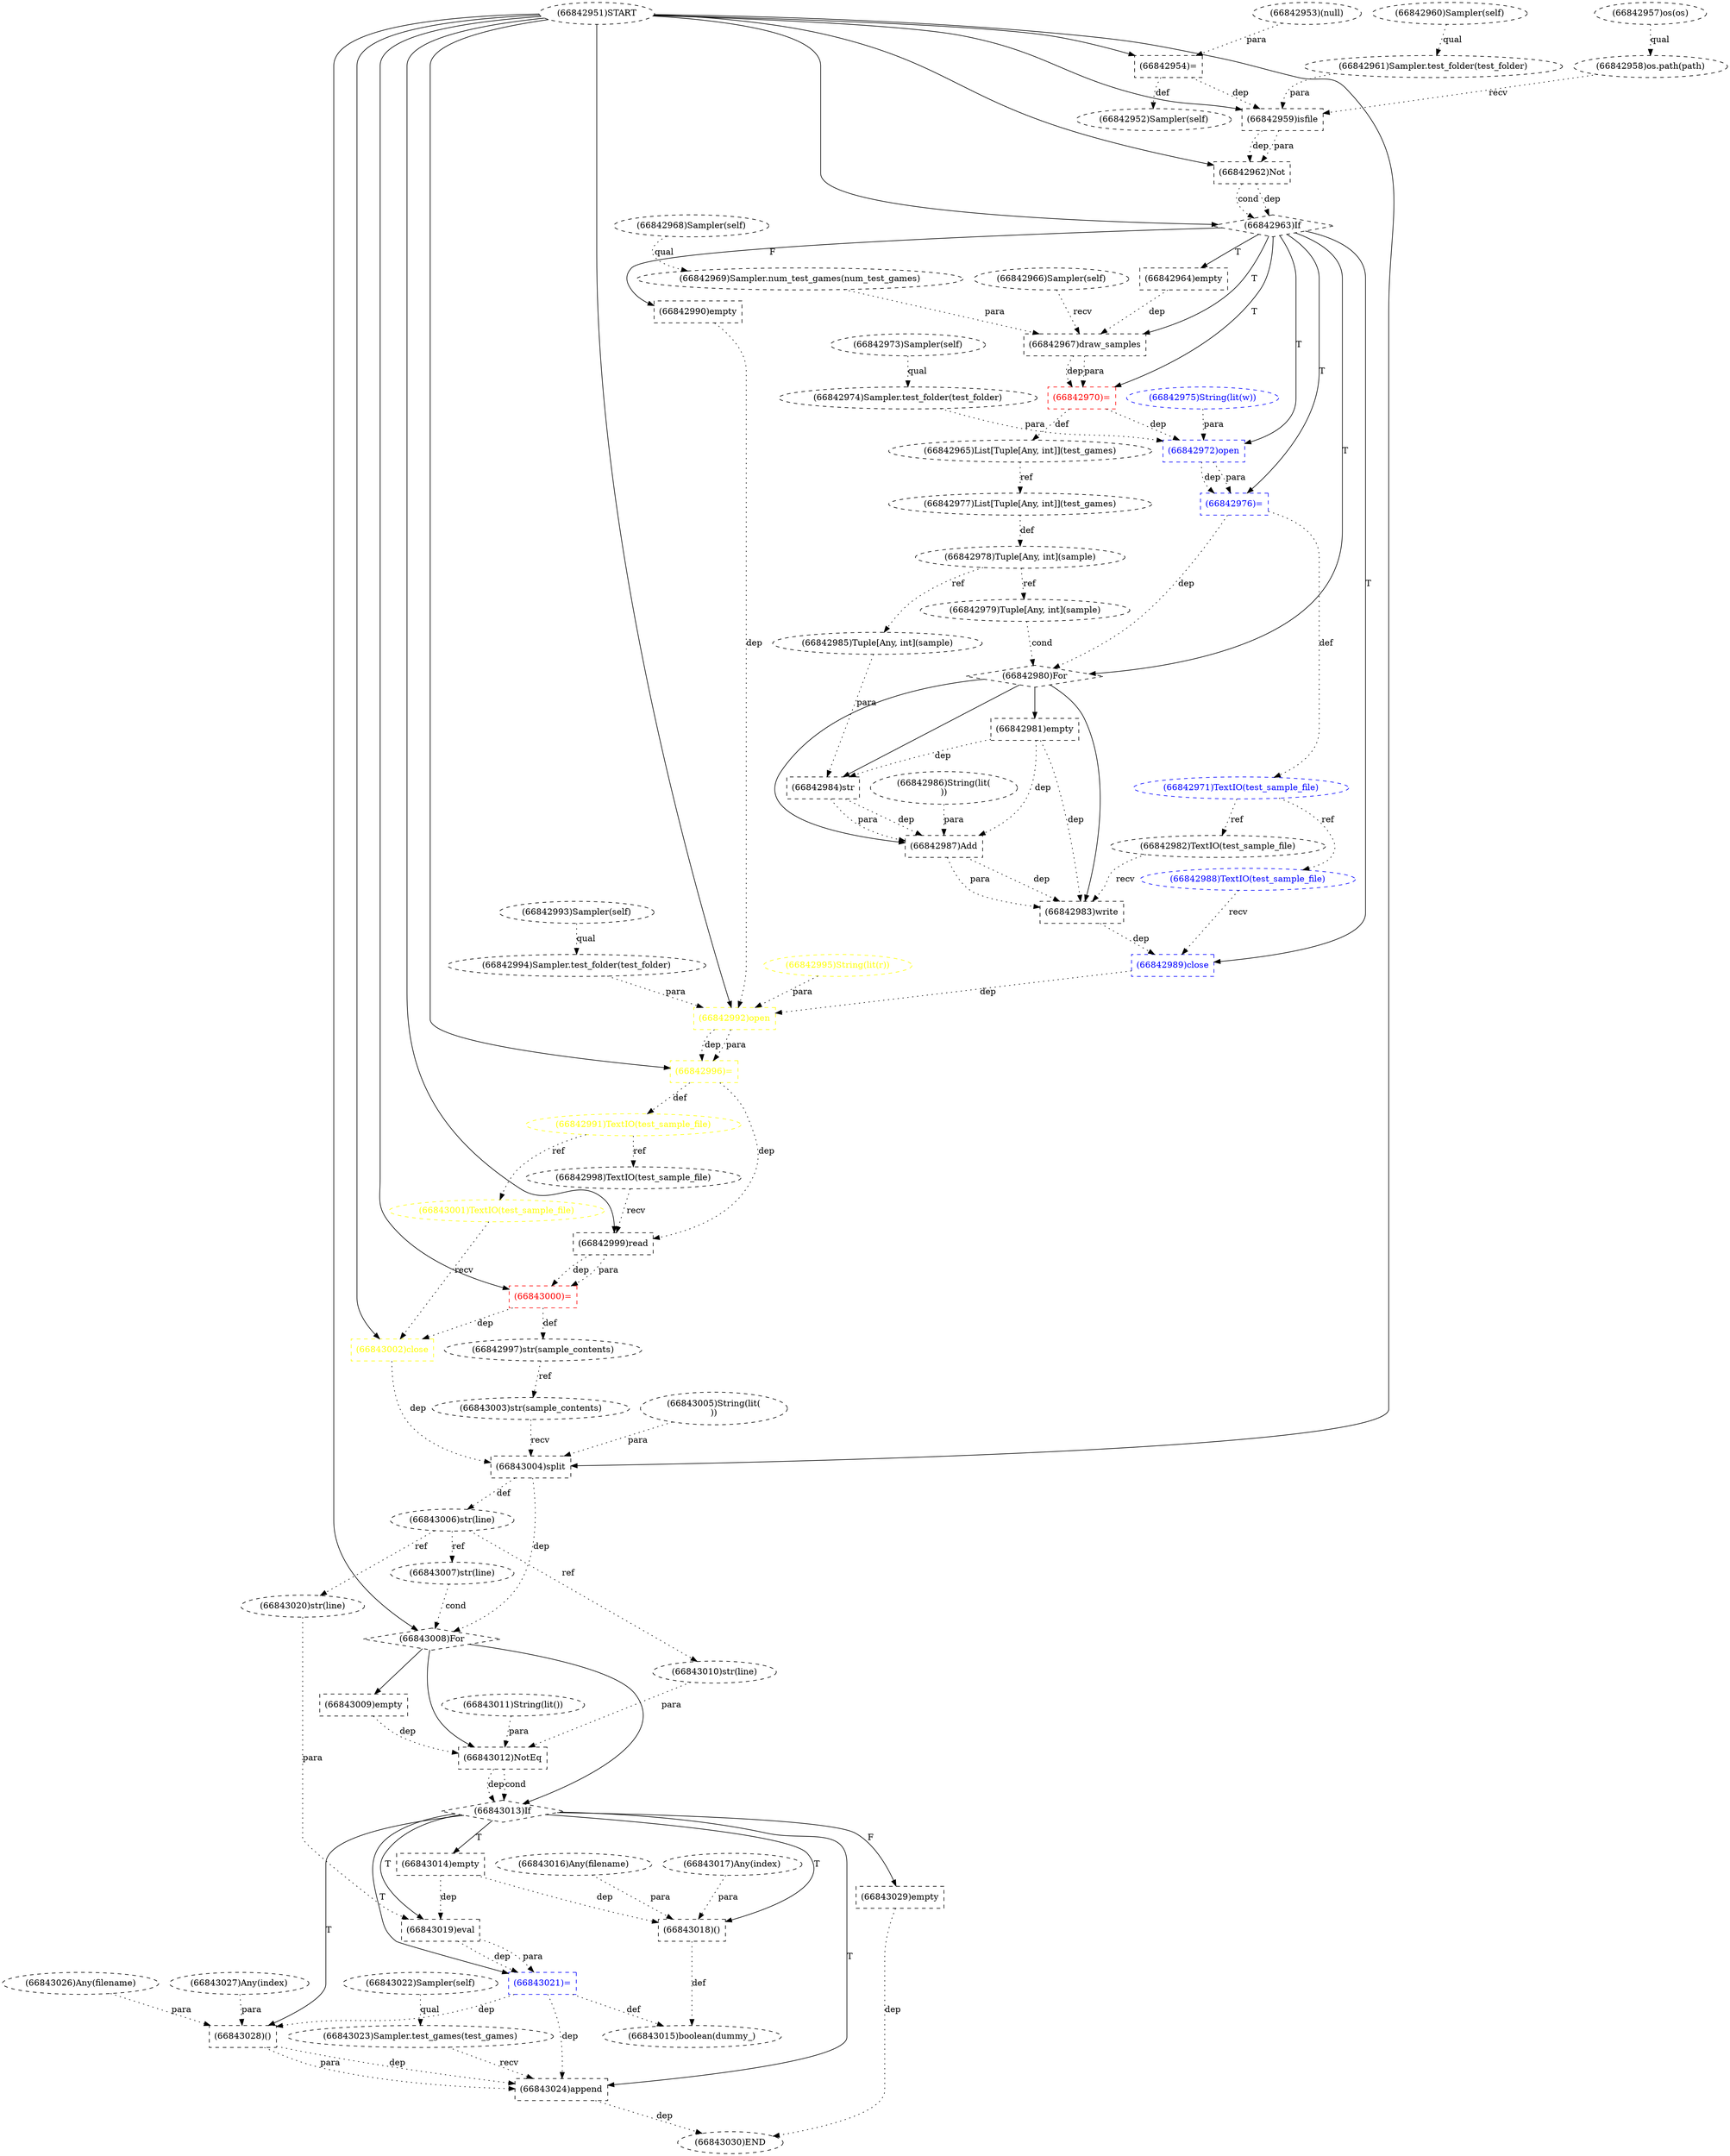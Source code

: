 digraph G {
1 [label="(66842958)os.path(path)" shape=ellipse style=dashed]
2 [label="(66843012)NotEq" shape=box style=dashed]
3 [label="(66842987)Add" shape=box style=dashed]
4 [label="(66843021)=" shape=box style=dashed color=blue fontcolor=blue]
5 [label="(66843011)String(lit())" shape=ellipse style=dashed]
6 [label="(66843000)=" shape=box style=dashed color=red fontcolor=red]
7 [label="(66842999)read" shape=box style=dashed]
8 [label="(66843026)Any(filename)" shape=ellipse style=dashed]
9 [label="(66842978)Tuple[Any, int](sample)" shape=ellipse style=dashed]
10 [label="(66842963)If" shape=diamond style=dashed]
11 [label="(66842975)String(lit(w))" shape=ellipse style=dashed color=blue fontcolor=blue]
12 [label="(66842957)os(os)" shape=ellipse style=dashed]
13 [label="(66843015)boolean(dummy_)" shape=ellipse style=dashed]
14 [label="(66842969)Sampler.num_test_games(num_test_games)" shape=ellipse style=dashed]
15 [label="(66843013)If" shape=diamond style=dashed]
16 [label="(66843029)empty" shape=box style=dashed]
17 [label="(66843020)str(line)" shape=ellipse style=dashed]
18 [label="(66842970)=" shape=box style=dashed color=red fontcolor=red]
19 [label="(66843027)Any(index)" shape=ellipse style=dashed]
20 [label="(66842967)draw_samples" shape=box style=dashed]
21 [label="(66842992)open" shape=box style=dashed color=yellow fontcolor=yellow]
22 [label="(66843018)()" shape=box style=dashed]
23 [label="(66842990)empty" shape=box style=dashed]
24 [label="(66842971)TextIO(test_sample_file)" shape=ellipse style=dashed color=blue fontcolor=blue]
25 [label="(66843019)eval" shape=box style=dashed]
26 [label="(66843028)()" shape=box style=dashed]
27 [label="(66842951)START" style=dashed]
28 [label="(66842991)TextIO(test_sample_file)" shape=ellipse style=dashed color=yellow fontcolor=yellow]
29 [label="(66843006)str(line)" shape=ellipse style=dashed]
30 [label="(66842988)TextIO(test_sample_file)" shape=ellipse style=dashed color=blue fontcolor=blue]
31 [label="(66843003)str(sample_contents)" shape=ellipse style=dashed]
32 [label="(66842989)close" shape=box style=dashed color=blue fontcolor=blue]
33 [label="(66842997)str(sample_contents)" shape=ellipse style=dashed]
34 [label="(66842981)empty" shape=box style=dashed]
35 [label="(66843007)str(line)" shape=ellipse style=dashed]
36 [label="(66842954)=" shape=box style=dashed color=black fontcolor=black]
37 [label="(66842996)=" shape=box style=dashed color=yellow fontcolor=yellow]
38 [label="(66843016)Any(filename)" shape=ellipse style=dashed]
39 [label="(66842979)Tuple[Any, int](sample)" shape=ellipse style=dashed]
40 [label="(66842986)String(lit(
))" shape=ellipse style=dashed]
41 [label="(66842968)Sampler(self)" shape=ellipse style=dashed]
42 [label="(66842982)TextIO(test_sample_file)" shape=ellipse style=dashed]
43 [label="(66842984)str" shape=box style=dashed]
44 [label="(66843001)TextIO(test_sample_file)" shape=ellipse style=dashed color=yellow fontcolor=yellow]
45 [label="(66842961)Sampler.test_folder(test_folder)" shape=ellipse style=dashed]
46 [label="(66842973)Sampler(self)" shape=ellipse style=dashed]
47 [label="(66842995)String(lit(r))" shape=ellipse style=dashed color=yellow fontcolor=yellow]
48 [label="(66843017)Any(index)" shape=ellipse style=dashed]
49 [label="(66842965)List[Tuple[Any, int]](test_games)" shape=ellipse style=dashed]
50 [label="(66843002)close" shape=box style=dashed color=yellow fontcolor=yellow]
51 [label="(66843005)String(lit(
))" shape=ellipse style=dashed]
52 [label="(66843023)Sampler.test_games(test_games)" shape=ellipse style=dashed]
53 [label="(66842960)Sampler(self)" shape=ellipse style=dashed]
54 [label="(66843009)empty" shape=box style=dashed]
55 [label="(66842994)Sampler.test_folder(test_folder)" shape=ellipse style=dashed]
56 [label="(66843014)empty" shape=box style=dashed]
57 [label="(66842962)Not" shape=box style=dashed]
58 [label="(66842977)List[Tuple[Any, int]](test_games)" shape=ellipse style=dashed]
59 [label="(66843008)For" shape=diamond style=dashed]
60 [label="(66843022)Sampler(self)" shape=ellipse style=dashed]
61 [label="(66843010)str(line)" shape=ellipse style=dashed]
62 [label="(66842953)(null)" shape=ellipse style=dashed]
63 [label="(66843024)append" shape=box style=dashed]
64 [label="(66842964)empty" shape=box style=dashed]
65 [label="(66842993)Sampler(self)" shape=ellipse style=dashed]
66 [label="(66842966)Sampler(self)" shape=ellipse style=dashed]
67 [label="(66843030)END" style=dashed]
68 [label="(66842980)For" shape=diamond style=dashed]
69 [label="(66842998)TextIO(test_sample_file)" shape=ellipse style=dashed]
70 [label="(66842959)isfile" shape=box style=dashed]
71 [label="(66842952)Sampler(self)" shape=ellipse style=dashed]
72 [label="(66842983)write" shape=box style=dashed]
73 [label="(66843004)split" shape=box style=dashed]
74 [label="(66842985)Tuple[Any, int](sample)" shape=ellipse style=dashed]
75 [label="(66842972)open" shape=box style=dashed color=blue fontcolor=blue]
76 [label="(66842974)Sampler.test_folder(test_folder)" shape=ellipse style=dashed]
77 [label="(66842976)=" shape=box style=dashed color=blue fontcolor=blue]
12 -> 1 [label="qual" style=dotted];
59 -> 2 [label="" style=solid];
61 -> 2 [label="para" style=dotted];
5 -> 2 [label="para" style=dotted];
54 -> 2 [label="dep" style=dotted];
68 -> 3 [label="" style=solid];
43 -> 3 [label="dep" style=dotted];
43 -> 3 [label="para" style=dotted];
40 -> 3 [label="para" style=dotted];
34 -> 3 [label="dep" style=dotted];
15 -> 4 [label="T"];
25 -> 4 [label="dep" style=dotted];
25 -> 4 [label="para" style=dotted];
27 -> 6 [label="" style=solid];
7 -> 6 [label="dep" style=dotted];
7 -> 6 [label="para" style=dotted];
27 -> 7 [label="" style=solid];
69 -> 7 [label="recv" style=dotted];
37 -> 7 [label="dep" style=dotted];
58 -> 9 [label="def" style=dotted];
27 -> 10 [label="" style=solid];
57 -> 10 [label="dep" style=dotted];
57 -> 10 [label="cond" style=dotted];
22 -> 13 [label="def" style=dotted];
4 -> 13 [label="def" style=dotted];
41 -> 14 [label="qual" style=dotted];
59 -> 15 [label="" style=solid];
2 -> 15 [label="dep" style=dotted];
2 -> 15 [label="cond" style=dotted];
15 -> 16 [label="F"];
29 -> 17 [label="ref" style=dotted];
10 -> 18 [label="T"];
20 -> 18 [label="dep" style=dotted];
20 -> 18 [label="para" style=dotted];
10 -> 20 [label="T"];
66 -> 20 [label="recv" style=dotted];
14 -> 20 [label="para" style=dotted];
64 -> 20 [label="dep" style=dotted];
27 -> 21 [label="" style=solid];
55 -> 21 [label="para" style=dotted];
47 -> 21 [label="para" style=dotted];
23 -> 21 [label="dep" style=dotted];
32 -> 21 [label="dep" style=dotted];
15 -> 22 [label="T"];
38 -> 22 [label="para" style=dotted];
48 -> 22 [label="para" style=dotted];
56 -> 22 [label="dep" style=dotted];
10 -> 23 [label="F"];
77 -> 24 [label="def" style=dotted];
15 -> 25 [label="T"];
17 -> 25 [label="para" style=dotted];
56 -> 25 [label="dep" style=dotted];
15 -> 26 [label="T"];
8 -> 26 [label="para" style=dotted];
19 -> 26 [label="para" style=dotted];
4 -> 26 [label="dep" style=dotted];
37 -> 28 [label="def" style=dotted];
73 -> 29 [label="def" style=dotted];
24 -> 30 [label="ref" style=dotted];
33 -> 31 [label="ref" style=dotted];
10 -> 32 [label="T"];
30 -> 32 [label="recv" style=dotted];
72 -> 32 [label="dep" style=dotted];
6 -> 33 [label="def" style=dotted];
68 -> 34 [label="" style=solid];
29 -> 35 [label="ref" style=dotted];
27 -> 36 [label="" style=solid];
62 -> 36 [label="para" style=dotted];
27 -> 37 [label="" style=solid];
21 -> 37 [label="dep" style=dotted];
21 -> 37 [label="para" style=dotted];
9 -> 39 [label="ref" style=dotted];
24 -> 42 [label="ref" style=dotted];
68 -> 43 [label="" style=solid];
74 -> 43 [label="para" style=dotted];
34 -> 43 [label="dep" style=dotted];
28 -> 44 [label="ref" style=dotted];
53 -> 45 [label="qual" style=dotted];
18 -> 49 [label="def" style=dotted];
27 -> 50 [label="" style=solid];
44 -> 50 [label="recv" style=dotted];
6 -> 50 [label="dep" style=dotted];
60 -> 52 [label="qual" style=dotted];
59 -> 54 [label="" style=solid];
65 -> 55 [label="qual" style=dotted];
15 -> 56 [label="T"];
27 -> 57 [label="" style=solid];
70 -> 57 [label="dep" style=dotted];
70 -> 57 [label="para" style=dotted];
49 -> 58 [label="ref" style=dotted];
27 -> 59 [label="" style=solid];
73 -> 59 [label="dep" style=dotted];
35 -> 59 [label="cond" style=dotted];
29 -> 61 [label="ref" style=dotted];
15 -> 63 [label="T"];
52 -> 63 [label="recv" style=dotted];
26 -> 63 [label="dep" style=dotted];
26 -> 63 [label="para" style=dotted];
4 -> 63 [label="dep" style=dotted];
10 -> 64 [label="T"];
16 -> 67 [label="dep" style=dotted];
63 -> 67 [label="dep" style=dotted];
10 -> 68 [label="T"];
39 -> 68 [label="cond" style=dotted];
77 -> 68 [label="dep" style=dotted];
28 -> 69 [label="ref" style=dotted];
27 -> 70 [label="" style=solid];
1 -> 70 [label="recv" style=dotted];
45 -> 70 [label="para" style=dotted];
36 -> 70 [label="dep" style=dotted];
36 -> 71 [label="def" style=dotted];
68 -> 72 [label="" style=solid];
42 -> 72 [label="recv" style=dotted];
3 -> 72 [label="dep" style=dotted];
3 -> 72 [label="para" style=dotted];
34 -> 72 [label="dep" style=dotted];
27 -> 73 [label="" style=solid];
31 -> 73 [label="recv" style=dotted];
51 -> 73 [label="para" style=dotted];
50 -> 73 [label="dep" style=dotted];
9 -> 74 [label="ref" style=dotted];
10 -> 75 [label="T"];
76 -> 75 [label="para" style=dotted];
11 -> 75 [label="para" style=dotted];
18 -> 75 [label="dep" style=dotted];
46 -> 76 [label="qual" style=dotted];
10 -> 77 [label="T"];
75 -> 77 [label="dep" style=dotted];
75 -> 77 [label="para" style=dotted];
}
